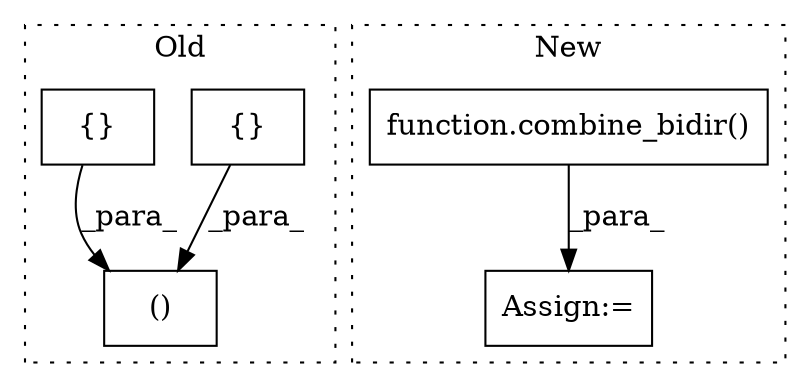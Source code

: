 digraph G {
subgraph cluster0 {
1 [label="{}" a="59" s="8055,8055" l="2,1" shape="box"];
3 [label="()" a="54" s="8053" l="4" shape="box"];
4 [label="{}" a="59" s="8051,8051" l="2,1" shape="box"];
label = "Old";
style="dotted";
}
subgraph cluster1 {
2 [label="function.combine_bidir()" a="75" s="8318,8343" l="14,1" shape="box"];
5 [label="Assign:=" a="68" s="8315" l="3" shape="box"];
label = "New";
style="dotted";
}
1 -> 3 [label="_para_"];
2 -> 5 [label="_para_"];
4 -> 3 [label="_para_"];
}